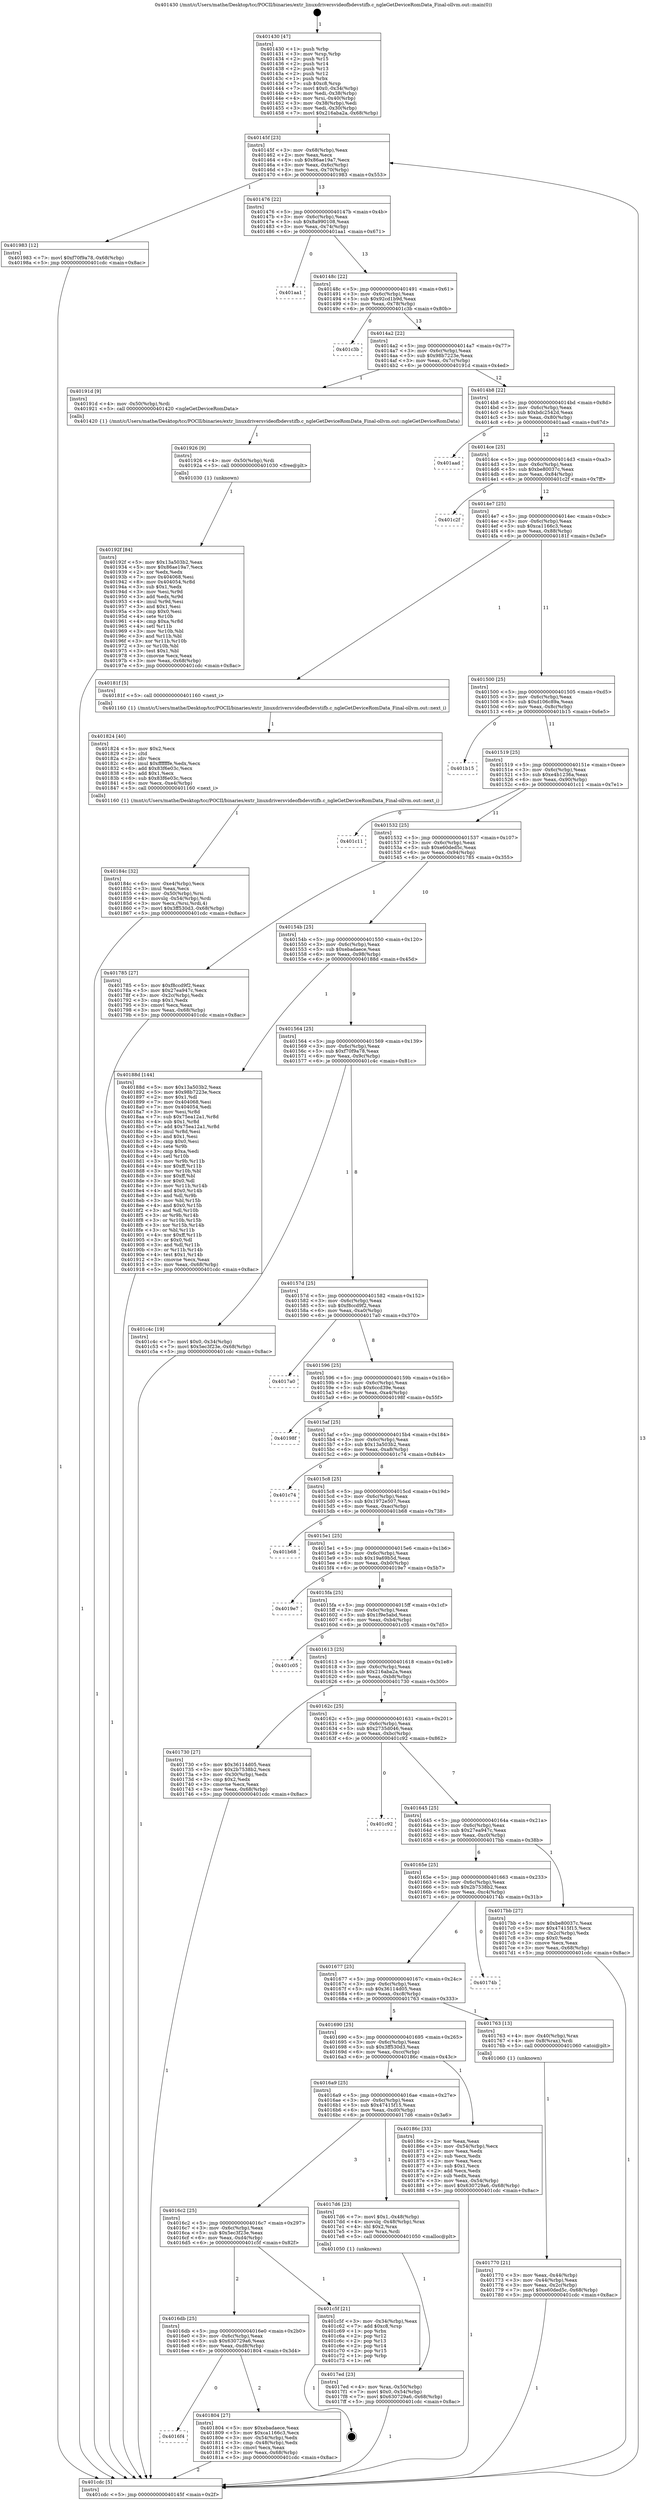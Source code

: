 digraph "0x401430" {
  label = "0x401430 (/mnt/c/Users/mathe/Desktop/tcc/POCII/binaries/extr_linuxdriversvideofbdevstifb.c_ngleGetDeviceRomData_Final-ollvm.out::main(0))"
  labelloc = "t"
  node[shape=record]

  Entry [label="",width=0.3,height=0.3,shape=circle,fillcolor=black,style=filled]
  "0x40145f" [label="{
     0x40145f [23]\l
     | [instrs]\l
     &nbsp;&nbsp;0x40145f \<+3\>: mov -0x68(%rbp),%eax\l
     &nbsp;&nbsp;0x401462 \<+2\>: mov %eax,%ecx\l
     &nbsp;&nbsp;0x401464 \<+6\>: sub $0x86ae19a7,%ecx\l
     &nbsp;&nbsp;0x40146a \<+3\>: mov %eax,-0x6c(%rbp)\l
     &nbsp;&nbsp;0x40146d \<+3\>: mov %ecx,-0x70(%rbp)\l
     &nbsp;&nbsp;0x401470 \<+6\>: je 0000000000401983 \<main+0x553\>\l
  }"]
  "0x401983" [label="{
     0x401983 [12]\l
     | [instrs]\l
     &nbsp;&nbsp;0x401983 \<+7\>: movl $0xf70f9a78,-0x68(%rbp)\l
     &nbsp;&nbsp;0x40198a \<+5\>: jmp 0000000000401cdc \<main+0x8ac\>\l
  }"]
  "0x401476" [label="{
     0x401476 [22]\l
     | [instrs]\l
     &nbsp;&nbsp;0x401476 \<+5\>: jmp 000000000040147b \<main+0x4b\>\l
     &nbsp;&nbsp;0x40147b \<+3\>: mov -0x6c(%rbp),%eax\l
     &nbsp;&nbsp;0x40147e \<+5\>: sub $0x8a990108,%eax\l
     &nbsp;&nbsp;0x401483 \<+3\>: mov %eax,-0x74(%rbp)\l
     &nbsp;&nbsp;0x401486 \<+6\>: je 0000000000401aa1 \<main+0x671\>\l
  }"]
  Exit [label="",width=0.3,height=0.3,shape=circle,fillcolor=black,style=filled,peripheries=2]
  "0x401aa1" [label="{
     0x401aa1\l
  }", style=dashed]
  "0x40148c" [label="{
     0x40148c [22]\l
     | [instrs]\l
     &nbsp;&nbsp;0x40148c \<+5\>: jmp 0000000000401491 \<main+0x61\>\l
     &nbsp;&nbsp;0x401491 \<+3\>: mov -0x6c(%rbp),%eax\l
     &nbsp;&nbsp;0x401494 \<+5\>: sub $0x92cd1b9d,%eax\l
     &nbsp;&nbsp;0x401499 \<+3\>: mov %eax,-0x78(%rbp)\l
     &nbsp;&nbsp;0x40149c \<+6\>: je 0000000000401c3b \<main+0x80b\>\l
  }"]
  "0x40192f" [label="{
     0x40192f [84]\l
     | [instrs]\l
     &nbsp;&nbsp;0x40192f \<+5\>: mov $0x13a503b2,%eax\l
     &nbsp;&nbsp;0x401934 \<+5\>: mov $0x86ae19a7,%ecx\l
     &nbsp;&nbsp;0x401939 \<+2\>: xor %edx,%edx\l
     &nbsp;&nbsp;0x40193b \<+7\>: mov 0x404068,%esi\l
     &nbsp;&nbsp;0x401942 \<+8\>: mov 0x404054,%r8d\l
     &nbsp;&nbsp;0x40194a \<+3\>: sub $0x1,%edx\l
     &nbsp;&nbsp;0x40194d \<+3\>: mov %esi,%r9d\l
     &nbsp;&nbsp;0x401950 \<+3\>: add %edx,%r9d\l
     &nbsp;&nbsp;0x401953 \<+4\>: imul %r9d,%esi\l
     &nbsp;&nbsp;0x401957 \<+3\>: and $0x1,%esi\l
     &nbsp;&nbsp;0x40195a \<+3\>: cmp $0x0,%esi\l
     &nbsp;&nbsp;0x40195d \<+4\>: sete %r10b\l
     &nbsp;&nbsp;0x401961 \<+4\>: cmp $0xa,%r8d\l
     &nbsp;&nbsp;0x401965 \<+4\>: setl %r11b\l
     &nbsp;&nbsp;0x401969 \<+3\>: mov %r10b,%bl\l
     &nbsp;&nbsp;0x40196c \<+3\>: and %r11b,%bl\l
     &nbsp;&nbsp;0x40196f \<+3\>: xor %r11b,%r10b\l
     &nbsp;&nbsp;0x401972 \<+3\>: or %r10b,%bl\l
     &nbsp;&nbsp;0x401975 \<+3\>: test $0x1,%bl\l
     &nbsp;&nbsp;0x401978 \<+3\>: cmovne %ecx,%eax\l
     &nbsp;&nbsp;0x40197b \<+3\>: mov %eax,-0x68(%rbp)\l
     &nbsp;&nbsp;0x40197e \<+5\>: jmp 0000000000401cdc \<main+0x8ac\>\l
  }"]
  "0x401c3b" [label="{
     0x401c3b\l
  }", style=dashed]
  "0x4014a2" [label="{
     0x4014a2 [22]\l
     | [instrs]\l
     &nbsp;&nbsp;0x4014a2 \<+5\>: jmp 00000000004014a7 \<main+0x77\>\l
     &nbsp;&nbsp;0x4014a7 \<+3\>: mov -0x6c(%rbp),%eax\l
     &nbsp;&nbsp;0x4014aa \<+5\>: sub $0x98b7223e,%eax\l
     &nbsp;&nbsp;0x4014af \<+3\>: mov %eax,-0x7c(%rbp)\l
     &nbsp;&nbsp;0x4014b2 \<+6\>: je 000000000040191d \<main+0x4ed\>\l
  }"]
  "0x401926" [label="{
     0x401926 [9]\l
     | [instrs]\l
     &nbsp;&nbsp;0x401926 \<+4\>: mov -0x50(%rbp),%rdi\l
     &nbsp;&nbsp;0x40192a \<+5\>: call 0000000000401030 \<free@plt\>\l
     | [calls]\l
     &nbsp;&nbsp;0x401030 \{1\} (unknown)\l
  }"]
  "0x40191d" [label="{
     0x40191d [9]\l
     | [instrs]\l
     &nbsp;&nbsp;0x40191d \<+4\>: mov -0x50(%rbp),%rdi\l
     &nbsp;&nbsp;0x401921 \<+5\>: call 0000000000401420 \<ngleGetDeviceRomData\>\l
     | [calls]\l
     &nbsp;&nbsp;0x401420 \{1\} (/mnt/c/Users/mathe/Desktop/tcc/POCII/binaries/extr_linuxdriversvideofbdevstifb.c_ngleGetDeviceRomData_Final-ollvm.out::ngleGetDeviceRomData)\l
  }"]
  "0x4014b8" [label="{
     0x4014b8 [22]\l
     | [instrs]\l
     &nbsp;&nbsp;0x4014b8 \<+5\>: jmp 00000000004014bd \<main+0x8d\>\l
     &nbsp;&nbsp;0x4014bd \<+3\>: mov -0x6c(%rbp),%eax\l
     &nbsp;&nbsp;0x4014c0 \<+5\>: sub $0xbdc2542d,%eax\l
     &nbsp;&nbsp;0x4014c5 \<+3\>: mov %eax,-0x80(%rbp)\l
     &nbsp;&nbsp;0x4014c8 \<+6\>: je 0000000000401aad \<main+0x67d\>\l
  }"]
  "0x40184c" [label="{
     0x40184c [32]\l
     | [instrs]\l
     &nbsp;&nbsp;0x40184c \<+6\>: mov -0xe4(%rbp),%ecx\l
     &nbsp;&nbsp;0x401852 \<+3\>: imul %eax,%ecx\l
     &nbsp;&nbsp;0x401855 \<+4\>: mov -0x50(%rbp),%rsi\l
     &nbsp;&nbsp;0x401859 \<+4\>: movslq -0x54(%rbp),%rdi\l
     &nbsp;&nbsp;0x40185d \<+3\>: mov %ecx,(%rsi,%rdi,4)\l
     &nbsp;&nbsp;0x401860 \<+7\>: movl $0x3ff530d3,-0x68(%rbp)\l
     &nbsp;&nbsp;0x401867 \<+5\>: jmp 0000000000401cdc \<main+0x8ac\>\l
  }"]
  "0x401aad" [label="{
     0x401aad\l
  }", style=dashed]
  "0x4014ce" [label="{
     0x4014ce [25]\l
     | [instrs]\l
     &nbsp;&nbsp;0x4014ce \<+5\>: jmp 00000000004014d3 \<main+0xa3\>\l
     &nbsp;&nbsp;0x4014d3 \<+3\>: mov -0x6c(%rbp),%eax\l
     &nbsp;&nbsp;0x4014d6 \<+5\>: sub $0xbe80037c,%eax\l
     &nbsp;&nbsp;0x4014db \<+6\>: mov %eax,-0x84(%rbp)\l
     &nbsp;&nbsp;0x4014e1 \<+6\>: je 0000000000401c2f \<main+0x7ff\>\l
  }"]
  "0x401824" [label="{
     0x401824 [40]\l
     | [instrs]\l
     &nbsp;&nbsp;0x401824 \<+5\>: mov $0x2,%ecx\l
     &nbsp;&nbsp;0x401829 \<+1\>: cltd\l
     &nbsp;&nbsp;0x40182a \<+2\>: idiv %ecx\l
     &nbsp;&nbsp;0x40182c \<+6\>: imul $0xfffffffe,%edx,%ecx\l
     &nbsp;&nbsp;0x401832 \<+6\>: add $0x83f6e03c,%ecx\l
     &nbsp;&nbsp;0x401838 \<+3\>: add $0x1,%ecx\l
     &nbsp;&nbsp;0x40183b \<+6\>: sub $0x83f6e03c,%ecx\l
     &nbsp;&nbsp;0x401841 \<+6\>: mov %ecx,-0xe4(%rbp)\l
     &nbsp;&nbsp;0x401847 \<+5\>: call 0000000000401160 \<next_i\>\l
     | [calls]\l
     &nbsp;&nbsp;0x401160 \{1\} (/mnt/c/Users/mathe/Desktop/tcc/POCII/binaries/extr_linuxdriversvideofbdevstifb.c_ngleGetDeviceRomData_Final-ollvm.out::next_i)\l
  }"]
  "0x401c2f" [label="{
     0x401c2f\l
  }", style=dashed]
  "0x4014e7" [label="{
     0x4014e7 [25]\l
     | [instrs]\l
     &nbsp;&nbsp;0x4014e7 \<+5\>: jmp 00000000004014ec \<main+0xbc\>\l
     &nbsp;&nbsp;0x4014ec \<+3\>: mov -0x6c(%rbp),%eax\l
     &nbsp;&nbsp;0x4014ef \<+5\>: sub $0xca1166c3,%eax\l
     &nbsp;&nbsp;0x4014f4 \<+6\>: mov %eax,-0x88(%rbp)\l
     &nbsp;&nbsp;0x4014fa \<+6\>: je 000000000040181f \<main+0x3ef\>\l
  }"]
  "0x4016f4" [label="{
     0x4016f4\l
  }", style=dashed]
  "0x40181f" [label="{
     0x40181f [5]\l
     | [instrs]\l
     &nbsp;&nbsp;0x40181f \<+5\>: call 0000000000401160 \<next_i\>\l
     | [calls]\l
     &nbsp;&nbsp;0x401160 \{1\} (/mnt/c/Users/mathe/Desktop/tcc/POCII/binaries/extr_linuxdriversvideofbdevstifb.c_ngleGetDeviceRomData_Final-ollvm.out::next_i)\l
  }"]
  "0x401500" [label="{
     0x401500 [25]\l
     | [instrs]\l
     &nbsp;&nbsp;0x401500 \<+5\>: jmp 0000000000401505 \<main+0xd5\>\l
     &nbsp;&nbsp;0x401505 \<+3\>: mov -0x6c(%rbp),%eax\l
     &nbsp;&nbsp;0x401508 \<+5\>: sub $0xd106c89a,%eax\l
     &nbsp;&nbsp;0x40150d \<+6\>: mov %eax,-0x8c(%rbp)\l
     &nbsp;&nbsp;0x401513 \<+6\>: je 0000000000401b15 \<main+0x6e5\>\l
  }"]
  "0x401804" [label="{
     0x401804 [27]\l
     | [instrs]\l
     &nbsp;&nbsp;0x401804 \<+5\>: mov $0xebadaece,%eax\l
     &nbsp;&nbsp;0x401809 \<+5\>: mov $0xca1166c3,%ecx\l
     &nbsp;&nbsp;0x40180e \<+3\>: mov -0x54(%rbp),%edx\l
     &nbsp;&nbsp;0x401811 \<+3\>: cmp -0x48(%rbp),%edx\l
     &nbsp;&nbsp;0x401814 \<+3\>: cmovl %ecx,%eax\l
     &nbsp;&nbsp;0x401817 \<+3\>: mov %eax,-0x68(%rbp)\l
     &nbsp;&nbsp;0x40181a \<+5\>: jmp 0000000000401cdc \<main+0x8ac\>\l
  }"]
  "0x401b15" [label="{
     0x401b15\l
  }", style=dashed]
  "0x401519" [label="{
     0x401519 [25]\l
     | [instrs]\l
     &nbsp;&nbsp;0x401519 \<+5\>: jmp 000000000040151e \<main+0xee\>\l
     &nbsp;&nbsp;0x40151e \<+3\>: mov -0x6c(%rbp),%eax\l
     &nbsp;&nbsp;0x401521 \<+5\>: sub $0xe4b1236a,%eax\l
     &nbsp;&nbsp;0x401526 \<+6\>: mov %eax,-0x90(%rbp)\l
     &nbsp;&nbsp;0x40152c \<+6\>: je 0000000000401c11 \<main+0x7e1\>\l
  }"]
  "0x4016db" [label="{
     0x4016db [25]\l
     | [instrs]\l
     &nbsp;&nbsp;0x4016db \<+5\>: jmp 00000000004016e0 \<main+0x2b0\>\l
     &nbsp;&nbsp;0x4016e0 \<+3\>: mov -0x6c(%rbp),%eax\l
     &nbsp;&nbsp;0x4016e3 \<+5\>: sub $0x630729a6,%eax\l
     &nbsp;&nbsp;0x4016e8 \<+6\>: mov %eax,-0xd8(%rbp)\l
     &nbsp;&nbsp;0x4016ee \<+6\>: je 0000000000401804 \<main+0x3d4\>\l
  }"]
  "0x401c11" [label="{
     0x401c11\l
  }", style=dashed]
  "0x401532" [label="{
     0x401532 [25]\l
     | [instrs]\l
     &nbsp;&nbsp;0x401532 \<+5\>: jmp 0000000000401537 \<main+0x107\>\l
     &nbsp;&nbsp;0x401537 \<+3\>: mov -0x6c(%rbp),%eax\l
     &nbsp;&nbsp;0x40153a \<+5\>: sub $0xe60ded5c,%eax\l
     &nbsp;&nbsp;0x40153f \<+6\>: mov %eax,-0x94(%rbp)\l
     &nbsp;&nbsp;0x401545 \<+6\>: je 0000000000401785 \<main+0x355\>\l
  }"]
  "0x401c5f" [label="{
     0x401c5f [21]\l
     | [instrs]\l
     &nbsp;&nbsp;0x401c5f \<+3\>: mov -0x34(%rbp),%eax\l
     &nbsp;&nbsp;0x401c62 \<+7\>: add $0xc8,%rsp\l
     &nbsp;&nbsp;0x401c69 \<+1\>: pop %rbx\l
     &nbsp;&nbsp;0x401c6a \<+2\>: pop %r12\l
     &nbsp;&nbsp;0x401c6c \<+2\>: pop %r13\l
     &nbsp;&nbsp;0x401c6e \<+2\>: pop %r14\l
     &nbsp;&nbsp;0x401c70 \<+2\>: pop %r15\l
     &nbsp;&nbsp;0x401c72 \<+1\>: pop %rbp\l
     &nbsp;&nbsp;0x401c73 \<+1\>: ret\l
  }"]
  "0x401785" [label="{
     0x401785 [27]\l
     | [instrs]\l
     &nbsp;&nbsp;0x401785 \<+5\>: mov $0xf8ccd9f2,%eax\l
     &nbsp;&nbsp;0x40178a \<+5\>: mov $0x27ea947c,%ecx\l
     &nbsp;&nbsp;0x40178f \<+3\>: mov -0x2c(%rbp),%edx\l
     &nbsp;&nbsp;0x401792 \<+3\>: cmp $0x1,%edx\l
     &nbsp;&nbsp;0x401795 \<+3\>: cmovl %ecx,%eax\l
     &nbsp;&nbsp;0x401798 \<+3\>: mov %eax,-0x68(%rbp)\l
     &nbsp;&nbsp;0x40179b \<+5\>: jmp 0000000000401cdc \<main+0x8ac\>\l
  }"]
  "0x40154b" [label="{
     0x40154b [25]\l
     | [instrs]\l
     &nbsp;&nbsp;0x40154b \<+5\>: jmp 0000000000401550 \<main+0x120\>\l
     &nbsp;&nbsp;0x401550 \<+3\>: mov -0x6c(%rbp),%eax\l
     &nbsp;&nbsp;0x401553 \<+5\>: sub $0xebadaece,%eax\l
     &nbsp;&nbsp;0x401558 \<+6\>: mov %eax,-0x98(%rbp)\l
     &nbsp;&nbsp;0x40155e \<+6\>: je 000000000040188d \<main+0x45d\>\l
  }"]
  "0x4017ed" [label="{
     0x4017ed [23]\l
     | [instrs]\l
     &nbsp;&nbsp;0x4017ed \<+4\>: mov %rax,-0x50(%rbp)\l
     &nbsp;&nbsp;0x4017f1 \<+7\>: movl $0x0,-0x54(%rbp)\l
     &nbsp;&nbsp;0x4017f8 \<+7\>: movl $0x630729a6,-0x68(%rbp)\l
     &nbsp;&nbsp;0x4017ff \<+5\>: jmp 0000000000401cdc \<main+0x8ac\>\l
  }"]
  "0x40188d" [label="{
     0x40188d [144]\l
     | [instrs]\l
     &nbsp;&nbsp;0x40188d \<+5\>: mov $0x13a503b2,%eax\l
     &nbsp;&nbsp;0x401892 \<+5\>: mov $0x98b7223e,%ecx\l
     &nbsp;&nbsp;0x401897 \<+2\>: mov $0x1,%dl\l
     &nbsp;&nbsp;0x401899 \<+7\>: mov 0x404068,%esi\l
     &nbsp;&nbsp;0x4018a0 \<+7\>: mov 0x404054,%edi\l
     &nbsp;&nbsp;0x4018a7 \<+3\>: mov %esi,%r8d\l
     &nbsp;&nbsp;0x4018aa \<+7\>: sub $0x75ea12a1,%r8d\l
     &nbsp;&nbsp;0x4018b1 \<+4\>: sub $0x1,%r8d\l
     &nbsp;&nbsp;0x4018b5 \<+7\>: add $0x75ea12a1,%r8d\l
     &nbsp;&nbsp;0x4018bc \<+4\>: imul %r8d,%esi\l
     &nbsp;&nbsp;0x4018c0 \<+3\>: and $0x1,%esi\l
     &nbsp;&nbsp;0x4018c3 \<+3\>: cmp $0x0,%esi\l
     &nbsp;&nbsp;0x4018c6 \<+4\>: sete %r9b\l
     &nbsp;&nbsp;0x4018ca \<+3\>: cmp $0xa,%edi\l
     &nbsp;&nbsp;0x4018cd \<+4\>: setl %r10b\l
     &nbsp;&nbsp;0x4018d1 \<+3\>: mov %r9b,%r11b\l
     &nbsp;&nbsp;0x4018d4 \<+4\>: xor $0xff,%r11b\l
     &nbsp;&nbsp;0x4018d8 \<+3\>: mov %r10b,%bl\l
     &nbsp;&nbsp;0x4018db \<+3\>: xor $0xff,%bl\l
     &nbsp;&nbsp;0x4018de \<+3\>: xor $0x0,%dl\l
     &nbsp;&nbsp;0x4018e1 \<+3\>: mov %r11b,%r14b\l
     &nbsp;&nbsp;0x4018e4 \<+4\>: and $0x0,%r14b\l
     &nbsp;&nbsp;0x4018e8 \<+3\>: and %dl,%r9b\l
     &nbsp;&nbsp;0x4018eb \<+3\>: mov %bl,%r15b\l
     &nbsp;&nbsp;0x4018ee \<+4\>: and $0x0,%r15b\l
     &nbsp;&nbsp;0x4018f2 \<+3\>: and %dl,%r10b\l
     &nbsp;&nbsp;0x4018f5 \<+3\>: or %r9b,%r14b\l
     &nbsp;&nbsp;0x4018f8 \<+3\>: or %r10b,%r15b\l
     &nbsp;&nbsp;0x4018fb \<+3\>: xor %r15b,%r14b\l
     &nbsp;&nbsp;0x4018fe \<+3\>: or %bl,%r11b\l
     &nbsp;&nbsp;0x401901 \<+4\>: xor $0xff,%r11b\l
     &nbsp;&nbsp;0x401905 \<+3\>: or $0x0,%dl\l
     &nbsp;&nbsp;0x401908 \<+3\>: and %dl,%r11b\l
     &nbsp;&nbsp;0x40190b \<+3\>: or %r11b,%r14b\l
     &nbsp;&nbsp;0x40190e \<+4\>: test $0x1,%r14b\l
     &nbsp;&nbsp;0x401912 \<+3\>: cmovne %ecx,%eax\l
     &nbsp;&nbsp;0x401915 \<+3\>: mov %eax,-0x68(%rbp)\l
     &nbsp;&nbsp;0x401918 \<+5\>: jmp 0000000000401cdc \<main+0x8ac\>\l
  }"]
  "0x401564" [label="{
     0x401564 [25]\l
     | [instrs]\l
     &nbsp;&nbsp;0x401564 \<+5\>: jmp 0000000000401569 \<main+0x139\>\l
     &nbsp;&nbsp;0x401569 \<+3\>: mov -0x6c(%rbp),%eax\l
     &nbsp;&nbsp;0x40156c \<+5\>: sub $0xf70f9a78,%eax\l
     &nbsp;&nbsp;0x401571 \<+6\>: mov %eax,-0x9c(%rbp)\l
     &nbsp;&nbsp;0x401577 \<+6\>: je 0000000000401c4c \<main+0x81c\>\l
  }"]
  "0x4016c2" [label="{
     0x4016c2 [25]\l
     | [instrs]\l
     &nbsp;&nbsp;0x4016c2 \<+5\>: jmp 00000000004016c7 \<main+0x297\>\l
     &nbsp;&nbsp;0x4016c7 \<+3\>: mov -0x6c(%rbp),%eax\l
     &nbsp;&nbsp;0x4016ca \<+5\>: sub $0x5ec3f23e,%eax\l
     &nbsp;&nbsp;0x4016cf \<+6\>: mov %eax,-0xd4(%rbp)\l
     &nbsp;&nbsp;0x4016d5 \<+6\>: je 0000000000401c5f \<main+0x82f\>\l
  }"]
  "0x401c4c" [label="{
     0x401c4c [19]\l
     | [instrs]\l
     &nbsp;&nbsp;0x401c4c \<+7\>: movl $0x0,-0x34(%rbp)\l
     &nbsp;&nbsp;0x401c53 \<+7\>: movl $0x5ec3f23e,-0x68(%rbp)\l
     &nbsp;&nbsp;0x401c5a \<+5\>: jmp 0000000000401cdc \<main+0x8ac\>\l
  }"]
  "0x40157d" [label="{
     0x40157d [25]\l
     | [instrs]\l
     &nbsp;&nbsp;0x40157d \<+5\>: jmp 0000000000401582 \<main+0x152\>\l
     &nbsp;&nbsp;0x401582 \<+3\>: mov -0x6c(%rbp),%eax\l
     &nbsp;&nbsp;0x401585 \<+5\>: sub $0xf8ccd9f2,%eax\l
     &nbsp;&nbsp;0x40158a \<+6\>: mov %eax,-0xa0(%rbp)\l
     &nbsp;&nbsp;0x401590 \<+6\>: je 00000000004017a0 \<main+0x370\>\l
  }"]
  "0x4017d6" [label="{
     0x4017d6 [23]\l
     | [instrs]\l
     &nbsp;&nbsp;0x4017d6 \<+7\>: movl $0x1,-0x48(%rbp)\l
     &nbsp;&nbsp;0x4017dd \<+4\>: movslq -0x48(%rbp),%rax\l
     &nbsp;&nbsp;0x4017e1 \<+4\>: shl $0x2,%rax\l
     &nbsp;&nbsp;0x4017e5 \<+3\>: mov %rax,%rdi\l
     &nbsp;&nbsp;0x4017e8 \<+5\>: call 0000000000401050 \<malloc@plt\>\l
     | [calls]\l
     &nbsp;&nbsp;0x401050 \{1\} (unknown)\l
  }"]
  "0x4017a0" [label="{
     0x4017a0\l
  }", style=dashed]
  "0x401596" [label="{
     0x401596 [25]\l
     | [instrs]\l
     &nbsp;&nbsp;0x401596 \<+5\>: jmp 000000000040159b \<main+0x16b\>\l
     &nbsp;&nbsp;0x40159b \<+3\>: mov -0x6c(%rbp),%eax\l
     &nbsp;&nbsp;0x40159e \<+5\>: sub $0x6ccd39e,%eax\l
     &nbsp;&nbsp;0x4015a3 \<+6\>: mov %eax,-0xa4(%rbp)\l
     &nbsp;&nbsp;0x4015a9 \<+6\>: je 000000000040198f \<main+0x55f\>\l
  }"]
  "0x4016a9" [label="{
     0x4016a9 [25]\l
     | [instrs]\l
     &nbsp;&nbsp;0x4016a9 \<+5\>: jmp 00000000004016ae \<main+0x27e\>\l
     &nbsp;&nbsp;0x4016ae \<+3\>: mov -0x6c(%rbp),%eax\l
     &nbsp;&nbsp;0x4016b1 \<+5\>: sub $0x47415f15,%eax\l
     &nbsp;&nbsp;0x4016b6 \<+6\>: mov %eax,-0xd0(%rbp)\l
     &nbsp;&nbsp;0x4016bc \<+6\>: je 00000000004017d6 \<main+0x3a6\>\l
  }"]
  "0x40198f" [label="{
     0x40198f\l
  }", style=dashed]
  "0x4015af" [label="{
     0x4015af [25]\l
     | [instrs]\l
     &nbsp;&nbsp;0x4015af \<+5\>: jmp 00000000004015b4 \<main+0x184\>\l
     &nbsp;&nbsp;0x4015b4 \<+3\>: mov -0x6c(%rbp),%eax\l
     &nbsp;&nbsp;0x4015b7 \<+5\>: sub $0x13a503b2,%eax\l
     &nbsp;&nbsp;0x4015bc \<+6\>: mov %eax,-0xa8(%rbp)\l
     &nbsp;&nbsp;0x4015c2 \<+6\>: je 0000000000401c74 \<main+0x844\>\l
  }"]
  "0x40186c" [label="{
     0x40186c [33]\l
     | [instrs]\l
     &nbsp;&nbsp;0x40186c \<+2\>: xor %eax,%eax\l
     &nbsp;&nbsp;0x40186e \<+3\>: mov -0x54(%rbp),%ecx\l
     &nbsp;&nbsp;0x401871 \<+2\>: mov %eax,%edx\l
     &nbsp;&nbsp;0x401873 \<+2\>: sub %ecx,%edx\l
     &nbsp;&nbsp;0x401875 \<+2\>: mov %eax,%ecx\l
     &nbsp;&nbsp;0x401877 \<+3\>: sub $0x1,%ecx\l
     &nbsp;&nbsp;0x40187a \<+2\>: add %ecx,%edx\l
     &nbsp;&nbsp;0x40187c \<+2\>: sub %edx,%eax\l
     &nbsp;&nbsp;0x40187e \<+3\>: mov %eax,-0x54(%rbp)\l
     &nbsp;&nbsp;0x401881 \<+7\>: movl $0x630729a6,-0x68(%rbp)\l
     &nbsp;&nbsp;0x401888 \<+5\>: jmp 0000000000401cdc \<main+0x8ac\>\l
  }"]
  "0x401c74" [label="{
     0x401c74\l
  }", style=dashed]
  "0x4015c8" [label="{
     0x4015c8 [25]\l
     | [instrs]\l
     &nbsp;&nbsp;0x4015c8 \<+5\>: jmp 00000000004015cd \<main+0x19d\>\l
     &nbsp;&nbsp;0x4015cd \<+3\>: mov -0x6c(%rbp),%eax\l
     &nbsp;&nbsp;0x4015d0 \<+5\>: sub $0x1972e507,%eax\l
     &nbsp;&nbsp;0x4015d5 \<+6\>: mov %eax,-0xac(%rbp)\l
     &nbsp;&nbsp;0x4015db \<+6\>: je 0000000000401b68 \<main+0x738\>\l
  }"]
  "0x401770" [label="{
     0x401770 [21]\l
     | [instrs]\l
     &nbsp;&nbsp;0x401770 \<+3\>: mov %eax,-0x44(%rbp)\l
     &nbsp;&nbsp;0x401773 \<+3\>: mov -0x44(%rbp),%eax\l
     &nbsp;&nbsp;0x401776 \<+3\>: mov %eax,-0x2c(%rbp)\l
     &nbsp;&nbsp;0x401779 \<+7\>: movl $0xe60ded5c,-0x68(%rbp)\l
     &nbsp;&nbsp;0x401780 \<+5\>: jmp 0000000000401cdc \<main+0x8ac\>\l
  }"]
  "0x401b68" [label="{
     0x401b68\l
  }", style=dashed]
  "0x4015e1" [label="{
     0x4015e1 [25]\l
     | [instrs]\l
     &nbsp;&nbsp;0x4015e1 \<+5\>: jmp 00000000004015e6 \<main+0x1b6\>\l
     &nbsp;&nbsp;0x4015e6 \<+3\>: mov -0x6c(%rbp),%eax\l
     &nbsp;&nbsp;0x4015e9 \<+5\>: sub $0x19a69b5d,%eax\l
     &nbsp;&nbsp;0x4015ee \<+6\>: mov %eax,-0xb0(%rbp)\l
     &nbsp;&nbsp;0x4015f4 \<+6\>: je 00000000004019e7 \<main+0x5b7\>\l
  }"]
  "0x401690" [label="{
     0x401690 [25]\l
     | [instrs]\l
     &nbsp;&nbsp;0x401690 \<+5\>: jmp 0000000000401695 \<main+0x265\>\l
     &nbsp;&nbsp;0x401695 \<+3\>: mov -0x6c(%rbp),%eax\l
     &nbsp;&nbsp;0x401698 \<+5\>: sub $0x3ff530d3,%eax\l
     &nbsp;&nbsp;0x40169d \<+6\>: mov %eax,-0xcc(%rbp)\l
     &nbsp;&nbsp;0x4016a3 \<+6\>: je 000000000040186c \<main+0x43c\>\l
  }"]
  "0x4019e7" [label="{
     0x4019e7\l
  }", style=dashed]
  "0x4015fa" [label="{
     0x4015fa [25]\l
     | [instrs]\l
     &nbsp;&nbsp;0x4015fa \<+5\>: jmp 00000000004015ff \<main+0x1cf\>\l
     &nbsp;&nbsp;0x4015ff \<+3\>: mov -0x6c(%rbp),%eax\l
     &nbsp;&nbsp;0x401602 \<+5\>: sub $0x1f9e5abd,%eax\l
     &nbsp;&nbsp;0x401607 \<+6\>: mov %eax,-0xb4(%rbp)\l
     &nbsp;&nbsp;0x40160d \<+6\>: je 0000000000401c05 \<main+0x7d5\>\l
  }"]
  "0x401763" [label="{
     0x401763 [13]\l
     | [instrs]\l
     &nbsp;&nbsp;0x401763 \<+4\>: mov -0x40(%rbp),%rax\l
     &nbsp;&nbsp;0x401767 \<+4\>: mov 0x8(%rax),%rdi\l
     &nbsp;&nbsp;0x40176b \<+5\>: call 0000000000401060 \<atoi@plt\>\l
     | [calls]\l
     &nbsp;&nbsp;0x401060 \{1\} (unknown)\l
  }"]
  "0x401c05" [label="{
     0x401c05\l
  }", style=dashed]
  "0x401613" [label="{
     0x401613 [25]\l
     | [instrs]\l
     &nbsp;&nbsp;0x401613 \<+5\>: jmp 0000000000401618 \<main+0x1e8\>\l
     &nbsp;&nbsp;0x401618 \<+3\>: mov -0x6c(%rbp),%eax\l
     &nbsp;&nbsp;0x40161b \<+5\>: sub $0x216aba2a,%eax\l
     &nbsp;&nbsp;0x401620 \<+6\>: mov %eax,-0xb8(%rbp)\l
     &nbsp;&nbsp;0x401626 \<+6\>: je 0000000000401730 \<main+0x300\>\l
  }"]
  "0x401677" [label="{
     0x401677 [25]\l
     | [instrs]\l
     &nbsp;&nbsp;0x401677 \<+5\>: jmp 000000000040167c \<main+0x24c\>\l
     &nbsp;&nbsp;0x40167c \<+3\>: mov -0x6c(%rbp),%eax\l
     &nbsp;&nbsp;0x40167f \<+5\>: sub $0x36114d05,%eax\l
     &nbsp;&nbsp;0x401684 \<+6\>: mov %eax,-0xc8(%rbp)\l
     &nbsp;&nbsp;0x40168a \<+6\>: je 0000000000401763 \<main+0x333\>\l
  }"]
  "0x401730" [label="{
     0x401730 [27]\l
     | [instrs]\l
     &nbsp;&nbsp;0x401730 \<+5\>: mov $0x36114d05,%eax\l
     &nbsp;&nbsp;0x401735 \<+5\>: mov $0x2b7538b2,%ecx\l
     &nbsp;&nbsp;0x40173a \<+3\>: mov -0x30(%rbp),%edx\l
     &nbsp;&nbsp;0x40173d \<+3\>: cmp $0x2,%edx\l
     &nbsp;&nbsp;0x401740 \<+3\>: cmovne %ecx,%eax\l
     &nbsp;&nbsp;0x401743 \<+3\>: mov %eax,-0x68(%rbp)\l
     &nbsp;&nbsp;0x401746 \<+5\>: jmp 0000000000401cdc \<main+0x8ac\>\l
  }"]
  "0x40162c" [label="{
     0x40162c [25]\l
     | [instrs]\l
     &nbsp;&nbsp;0x40162c \<+5\>: jmp 0000000000401631 \<main+0x201\>\l
     &nbsp;&nbsp;0x401631 \<+3\>: mov -0x6c(%rbp),%eax\l
     &nbsp;&nbsp;0x401634 \<+5\>: sub $0x2735d046,%eax\l
     &nbsp;&nbsp;0x401639 \<+6\>: mov %eax,-0xbc(%rbp)\l
     &nbsp;&nbsp;0x40163f \<+6\>: je 0000000000401c92 \<main+0x862\>\l
  }"]
  "0x401cdc" [label="{
     0x401cdc [5]\l
     | [instrs]\l
     &nbsp;&nbsp;0x401cdc \<+5\>: jmp 000000000040145f \<main+0x2f\>\l
  }"]
  "0x401430" [label="{
     0x401430 [47]\l
     | [instrs]\l
     &nbsp;&nbsp;0x401430 \<+1\>: push %rbp\l
     &nbsp;&nbsp;0x401431 \<+3\>: mov %rsp,%rbp\l
     &nbsp;&nbsp;0x401434 \<+2\>: push %r15\l
     &nbsp;&nbsp;0x401436 \<+2\>: push %r14\l
     &nbsp;&nbsp;0x401438 \<+2\>: push %r13\l
     &nbsp;&nbsp;0x40143a \<+2\>: push %r12\l
     &nbsp;&nbsp;0x40143c \<+1\>: push %rbx\l
     &nbsp;&nbsp;0x40143d \<+7\>: sub $0xc8,%rsp\l
     &nbsp;&nbsp;0x401444 \<+7\>: movl $0x0,-0x34(%rbp)\l
     &nbsp;&nbsp;0x40144b \<+3\>: mov %edi,-0x38(%rbp)\l
     &nbsp;&nbsp;0x40144e \<+4\>: mov %rsi,-0x40(%rbp)\l
     &nbsp;&nbsp;0x401452 \<+3\>: mov -0x38(%rbp),%edi\l
     &nbsp;&nbsp;0x401455 \<+3\>: mov %edi,-0x30(%rbp)\l
     &nbsp;&nbsp;0x401458 \<+7\>: movl $0x216aba2a,-0x68(%rbp)\l
  }"]
  "0x40174b" [label="{
     0x40174b\l
  }", style=dashed]
  "0x401c92" [label="{
     0x401c92\l
  }", style=dashed]
  "0x401645" [label="{
     0x401645 [25]\l
     | [instrs]\l
     &nbsp;&nbsp;0x401645 \<+5\>: jmp 000000000040164a \<main+0x21a\>\l
     &nbsp;&nbsp;0x40164a \<+3\>: mov -0x6c(%rbp),%eax\l
     &nbsp;&nbsp;0x40164d \<+5\>: sub $0x27ea947c,%eax\l
     &nbsp;&nbsp;0x401652 \<+6\>: mov %eax,-0xc0(%rbp)\l
     &nbsp;&nbsp;0x401658 \<+6\>: je 00000000004017bb \<main+0x38b\>\l
  }"]
  "0x40165e" [label="{
     0x40165e [25]\l
     | [instrs]\l
     &nbsp;&nbsp;0x40165e \<+5\>: jmp 0000000000401663 \<main+0x233\>\l
     &nbsp;&nbsp;0x401663 \<+3\>: mov -0x6c(%rbp),%eax\l
     &nbsp;&nbsp;0x401666 \<+5\>: sub $0x2b7538b2,%eax\l
     &nbsp;&nbsp;0x40166b \<+6\>: mov %eax,-0xc4(%rbp)\l
     &nbsp;&nbsp;0x401671 \<+6\>: je 000000000040174b \<main+0x31b\>\l
  }"]
  "0x4017bb" [label="{
     0x4017bb [27]\l
     | [instrs]\l
     &nbsp;&nbsp;0x4017bb \<+5\>: mov $0xbe80037c,%eax\l
     &nbsp;&nbsp;0x4017c0 \<+5\>: mov $0x47415f15,%ecx\l
     &nbsp;&nbsp;0x4017c5 \<+3\>: mov -0x2c(%rbp),%edx\l
     &nbsp;&nbsp;0x4017c8 \<+3\>: cmp $0x0,%edx\l
     &nbsp;&nbsp;0x4017cb \<+3\>: cmove %ecx,%eax\l
     &nbsp;&nbsp;0x4017ce \<+3\>: mov %eax,-0x68(%rbp)\l
     &nbsp;&nbsp;0x4017d1 \<+5\>: jmp 0000000000401cdc \<main+0x8ac\>\l
  }"]
  Entry -> "0x401430" [label=" 1"]
  "0x40145f" -> "0x401983" [label=" 1"]
  "0x40145f" -> "0x401476" [label=" 13"]
  "0x401c5f" -> Exit [label=" 1"]
  "0x401476" -> "0x401aa1" [label=" 0"]
  "0x401476" -> "0x40148c" [label=" 13"]
  "0x401c4c" -> "0x401cdc" [label=" 1"]
  "0x40148c" -> "0x401c3b" [label=" 0"]
  "0x40148c" -> "0x4014a2" [label=" 13"]
  "0x401983" -> "0x401cdc" [label=" 1"]
  "0x4014a2" -> "0x40191d" [label=" 1"]
  "0x4014a2" -> "0x4014b8" [label=" 12"]
  "0x40192f" -> "0x401cdc" [label=" 1"]
  "0x4014b8" -> "0x401aad" [label=" 0"]
  "0x4014b8" -> "0x4014ce" [label=" 12"]
  "0x401926" -> "0x40192f" [label=" 1"]
  "0x4014ce" -> "0x401c2f" [label=" 0"]
  "0x4014ce" -> "0x4014e7" [label=" 12"]
  "0x40191d" -> "0x401926" [label=" 1"]
  "0x4014e7" -> "0x40181f" [label=" 1"]
  "0x4014e7" -> "0x401500" [label=" 11"]
  "0x40188d" -> "0x401cdc" [label=" 1"]
  "0x401500" -> "0x401b15" [label=" 0"]
  "0x401500" -> "0x401519" [label=" 11"]
  "0x40186c" -> "0x401cdc" [label=" 1"]
  "0x401519" -> "0x401c11" [label=" 0"]
  "0x401519" -> "0x401532" [label=" 11"]
  "0x401824" -> "0x40184c" [label=" 1"]
  "0x401532" -> "0x401785" [label=" 1"]
  "0x401532" -> "0x40154b" [label=" 10"]
  "0x40181f" -> "0x401824" [label=" 1"]
  "0x40154b" -> "0x40188d" [label=" 1"]
  "0x40154b" -> "0x401564" [label=" 9"]
  "0x4016db" -> "0x4016f4" [label=" 0"]
  "0x401564" -> "0x401c4c" [label=" 1"]
  "0x401564" -> "0x40157d" [label=" 8"]
  "0x4016db" -> "0x401804" [label=" 2"]
  "0x40157d" -> "0x4017a0" [label=" 0"]
  "0x40157d" -> "0x401596" [label=" 8"]
  "0x40184c" -> "0x401cdc" [label=" 1"]
  "0x401596" -> "0x40198f" [label=" 0"]
  "0x401596" -> "0x4015af" [label=" 8"]
  "0x4016c2" -> "0x401c5f" [label=" 1"]
  "0x4015af" -> "0x401c74" [label=" 0"]
  "0x4015af" -> "0x4015c8" [label=" 8"]
  "0x401804" -> "0x401cdc" [label=" 2"]
  "0x4015c8" -> "0x401b68" [label=" 0"]
  "0x4015c8" -> "0x4015e1" [label=" 8"]
  "0x4017d6" -> "0x4017ed" [label=" 1"]
  "0x4015e1" -> "0x4019e7" [label=" 0"]
  "0x4015e1" -> "0x4015fa" [label=" 8"]
  "0x4016a9" -> "0x4016c2" [label=" 3"]
  "0x4015fa" -> "0x401c05" [label=" 0"]
  "0x4015fa" -> "0x401613" [label=" 8"]
  "0x4016a9" -> "0x4017d6" [label=" 1"]
  "0x401613" -> "0x401730" [label=" 1"]
  "0x401613" -> "0x40162c" [label=" 7"]
  "0x401730" -> "0x401cdc" [label=" 1"]
  "0x401430" -> "0x40145f" [label=" 1"]
  "0x401cdc" -> "0x40145f" [label=" 13"]
  "0x401690" -> "0x4016a9" [label=" 4"]
  "0x40162c" -> "0x401c92" [label=" 0"]
  "0x40162c" -> "0x401645" [label=" 7"]
  "0x401690" -> "0x40186c" [label=" 1"]
  "0x401645" -> "0x4017bb" [label=" 1"]
  "0x401645" -> "0x40165e" [label=" 6"]
  "0x4017ed" -> "0x401cdc" [label=" 1"]
  "0x40165e" -> "0x40174b" [label=" 0"]
  "0x40165e" -> "0x401677" [label=" 6"]
  "0x4016c2" -> "0x4016db" [label=" 2"]
  "0x401677" -> "0x401763" [label=" 1"]
  "0x401677" -> "0x401690" [label=" 5"]
  "0x401763" -> "0x401770" [label=" 1"]
  "0x401770" -> "0x401cdc" [label=" 1"]
  "0x401785" -> "0x401cdc" [label=" 1"]
  "0x4017bb" -> "0x401cdc" [label=" 1"]
}
